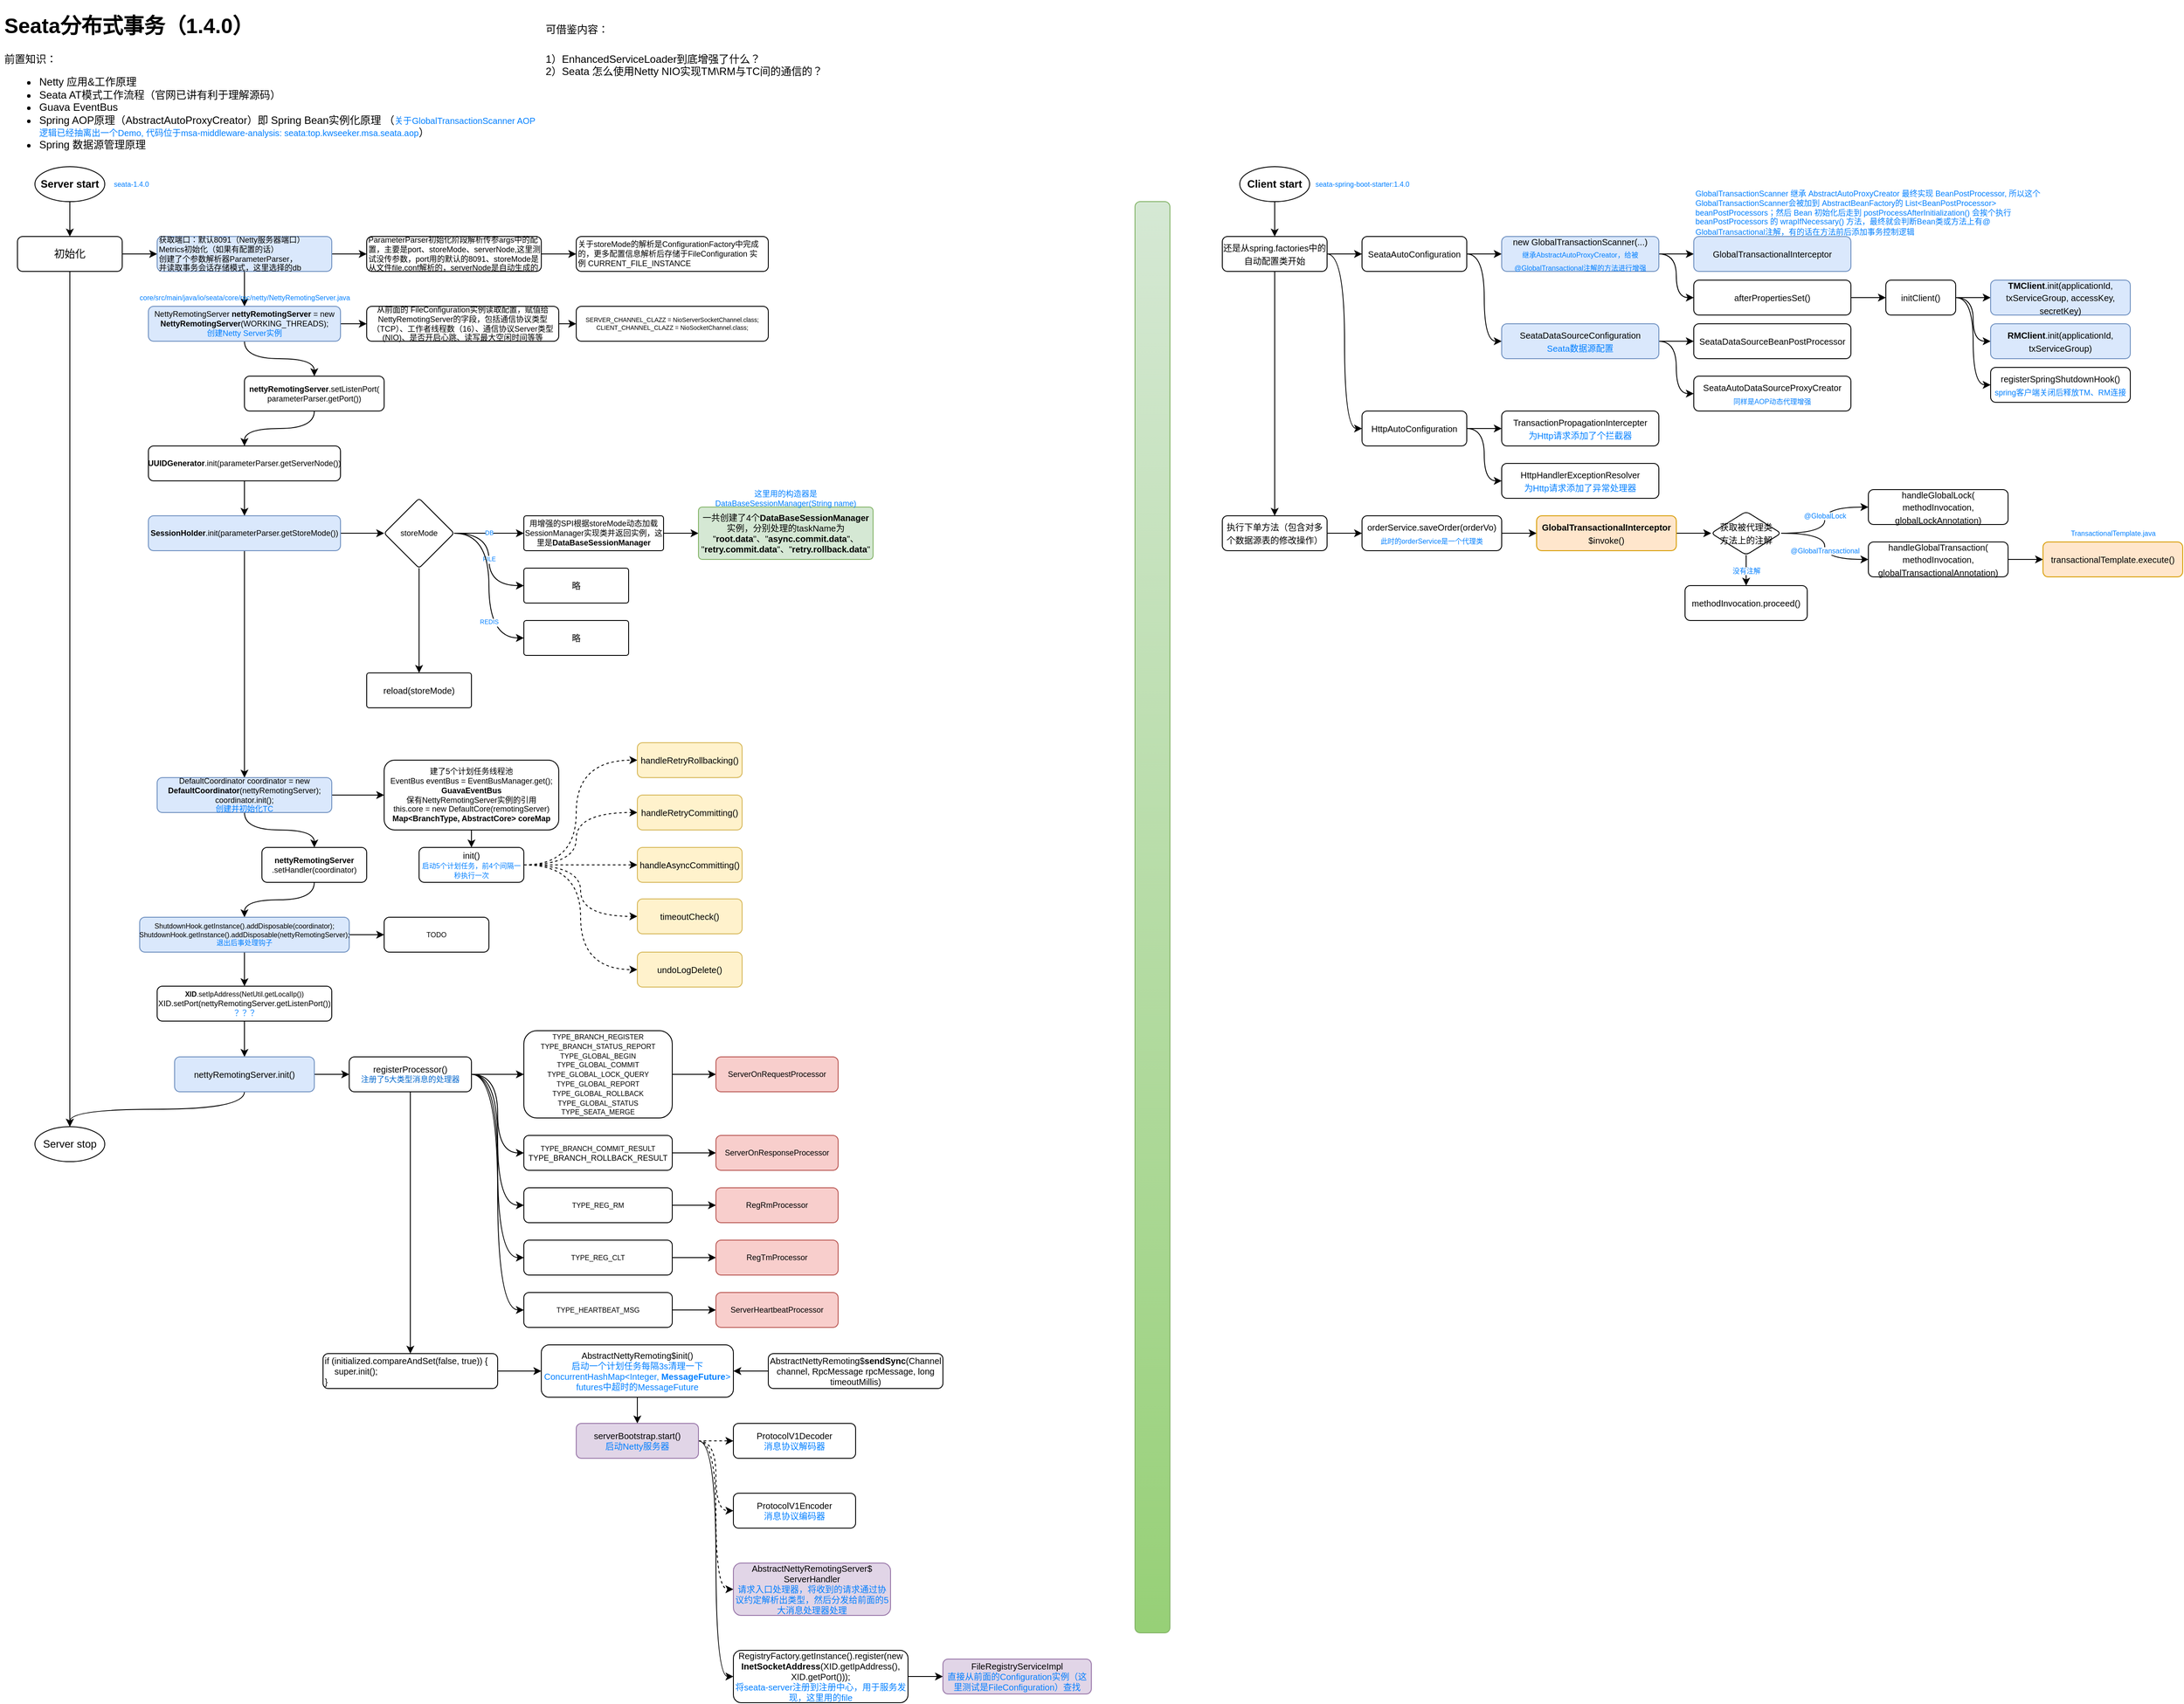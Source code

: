 <mxfile version="16.1.2" type="device"><diagram id="sk2OgI7Z_z4Y8auxr5vS" name="Seata工作原理"><mxGraphModel dx="1098" dy="689" grid="1" gridSize="10" guides="1" tooltips="1" connect="1" arrows="1" fold="1" page="1" pageScale="1" pageWidth="827" pageHeight="1169" math="0" shadow="0"><root><mxCell id="0"/><mxCell id="1" parent="0"/><mxCell id="gtt-FEtx9EPwhSPMZbqh-1" value="&lt;h1&gt;Seata分布式事务（1.4.0）&lt;/h1&gt;&lt;p&gt;前置知识：&lt;br&gt;&lt;/p&gt;&lt;ul&gt;&lt;li&gt;Netty 应用&amp;amp;工作原理&lt;/li&gt;&lt;li&gt;Seata AT模式工作流程（官网已讲有利于理解源码）&lt;/li&gt;&lt;li&gt;Guava EventBus&lt;/li&gt;&lt;li&gt;Spring AOP原理（AbstractAutoProxyCreator）即 Spring Bean实例化原理 （&lt;font style=&quot;font-size: 10px&quot; color=&quot;#007fff&quot;&gt;关于&lt;/font&gt;&lt;font color=&quot;#007fff&quot; style=&quot;font-size: 10px&quot;&gt;GlobalTransactionScanner AOP逻辑已经抽离出一个Demo, 代码位于msa-middleware-analysis: seata:top.kwseeker.msa.seata.aop&lt;/font&gt;）&lt;/li&gt;&lt;li&gt;Spring 数据源管理原理&lt;br&gt;&lt;br&gt;&lt;/li&gt;&lt;/ul&gt;&lt;p&gt;&lt;/p&gt;" style="text;html=1;strokeColor=none;fillColor=none;spacing=5;spacingTop=-20;whiteSpace=wrap;overflow=hidden;rounded=0;" vertex="1" parent="1"><mxGeometry x="20" y="19" width="620" height="181" as="geometry"/></mxCell><mxCell id="gtt-FEtx9EPwhSPMZbqh-4" value="" style="edgeStyle=orthogonalEdgeStyle;rounded=0;orthogonalLoop=1;jettySize=auto;html=1;" edge="1" parent="1" source="gtt-FEtx9EPwhSPMZbqh-2" target="gtt-FEtx9EPwhSPMZbqh-3"><mxGeometry relative="1" as="geometry"/></mxCell><mxCell id="gtt-FEtx9EPwhSPMZbqh-2" value="&lt;b&gt;Server start&lt;/b&gt;" style="ellipse;whiteSpace=wrap;html=1;" vertex="1" parent="1"><mxGeometry x="60" y="200" width="80" height="40" as="geometry"/></mxCell><mxCell id="gtt-FEtx9EPwhSPMZbqh-6" value="" style="edgeStyle=orthogonalEdgeStyle;rounded=0;orthogonalLoop=1;jettySize=auto;html=1;" edge="1" parent="1" source="gtt-FEtx9EPwhSPMZbqh-3" target="gtt-FEtx9EPwhSPMZbqh-5"><mxGeometry relative="1" as="geometry"/></mxCell><mxCell id="gtt-FEtx9EPwhSPMZbqh-38" style="edgeStyle=orthogonalEdgeStyle;curved=1;rounded=0;orthogonalLoop=1;jettySize=auto;html=1;exitX=0.5;exitY=1;exitDx=0;exitDy=0;fontSize=8;fontColor=#007FFF;" edge="1" parent="1" source="gtt-FEtx9EPwhSPMZbqh-3" target="gtt-FEtx9EPwhSPMZbqh-37"><mxGeometry relative="1" as="geometry"/></mxCell><mxCell id="gtt-FEtx9EPwhSPMZbqh-3" value="初始化" style="rounded=1;whiteSpace=wrap;html=1;" vertex="1" parent="1"><mxGeometry x="40" y="280" width="120" height="40" as="geometry"/></mxCell><mxCell id="gtt-FEtx9EPwhSPMZbqh-8" value="" style="edgeStyle=orthogonalEdgeStyle;rounded=0;orthogonalLoop=1;jettySize=auto;html=1;fontSize=9;" edge="1" parent="1" source="gtt-FEtx9EPwhSPMZbqh-5" target="gtt-FEtx9EPwhSPMZbqh-7"><mxGeometry relative="1" as="geometry"/></mxCell><mxCell id="gtt-FEtx9EPwhSPMZbqh-16" value="" style="edgeStyle=orthogonalEdgeStyle;rounded=0;orthogonalLoop=1;jettySize=auto;html=1;fontSize=9;" edge="1" parent="1" source="gtt-FEtx9EPwhSPMZbqh-5" target="gtt-FEtx9EPwhSPMZbqh-15"><mxGeometry relative="1" as="geometry"/></mxCell><mxCell id="gtt-FEtx9EPwhSPMZbqh-5" value="获取端口：默认8091（Netty服务器端口）&lt;br&gt;Metrics初始化（如果有配置的话）&lt;br&gt;创建了个参数解析器ParameterParser，&lt;br&gt;并读取事务会话存储模式，这里选择的db" style="rounded=1;whiteSpace=wrap;html=1;fontSize=9;align=left;fillColor=#dae8fc;strokeColor=#6c8ebf;" vertex="1" parent="1"><mxGeometry x="200" y="280" width="200" height="40" as="geometry"/></mxCell><mxCell id="gtt-FEtx9EPwhSPMZbqh-10" value="" style="edgeStyle=orthogonalEdgeStyle;rounded=0;orthogonalLoop=1;jettySize=auto;html=1;fontSize=9;" edge="1" parent="1" source="gtt-FEtx9EPwhSPMZbqh-7" target="gtt-FEtx9EPwhSPMZbqh-9"><mxGeometry relative="1" as="geometry"/></mxCell><mxCell id="gtt-FEtx9EPwhSPMZbqh-7" value="ParameterParser初始化阶段解析传参args中的配置，主要是port、storeMode、serverNode,这里测试没传参数，port用的默认的8091、storeMode是从文件file.conf解析的，serverNode是自动生成的" style="rounded=1;whiteSpace=wrap;html=1;fontSize=9;align=left;" vertex="1" parent="1"><mxGeometry x="440" y="280" width="200" height="40" as="geometry"/></mxCell><mxCell id="gtt-FEtx9EPwhSPMZbqh-9" value="关于storeMode的解析是ConfigurationFactory中完成的，更多配置信息解析后存储于FileConfiguration 实例&amp;nbsp;CURRENT_FILE_INSTANCE" style="rounded=1;whiteSpace=wrap;html=1;fontSize=9;align=left;" vertex="1" parent="1"><mxGeometry x="680" y="280" width="220" height="40" as="geometry"/></mxCell><mxCell id="gtt-FEtx9EPwhSPMZbqh-18" value="" style="edgeStyle=orthogonalEdgeStyle;rounded=0;orthogonalLoop=1;jettySize=auto;html=1;fontSize=9;fontColor=#007FFF;curved=1;" edge="1" parent="1" source="gtt-FEtx9EPwhSPMZbqh-15" target="gtt-FEtx9EPwhSPMZbqh-17"><mxGeometry relative="1" as="geometry"/></mxCell><mxCell id="gtt-FEtx9EPwhSPMZbqh-42" value="" style="edgeStyle=orthogonalEdgeStyle;curved=1;rounded=0;orthogonalLoop=1;jettySize=auto;html=1;fontSize=8;fontColor=#007FFF;" edge="1" parent="1" source="gtt-FEtx9EPwhSPMZbqh-15" target="gtt-FEtx9EPwhSPMZbqh-41"><mxGeometry relative="1" as="geometry"/></mxCell><mxCell id="gtt-FEtx9EPwhSPMZbqh-15" value="NettyRemotingServer &lt;b&gt;nettyRemotingServer&lt;/b&gt; = new &lt;b&gt;NettyRemotingServer&lt;/b&gt;(WORKING_THREADS);&lt;br&gt;&lt;font color=&quot;#007fff&quot;&gt;创建Netty Server实例&lt;/font&gt;" style="rounded=1;whiteSpace=wrap;html=1;fontSize=9;align=center;fillColor=#dae8fc;strokeColor=#6c8ebf;" vertex="1" parent="1"><mxGeometry x="190" y="360" width="220" height="40" as="geometry"/></mxCell><mxCell id="gtt-FEtx9EPwhSPMZbqh-28" style="edgeStyle=orthogonalEdgeStyle;curved=1;rounded=0;orthogonalLoop=1;jettySize=auto;html=1;exitX=0.5;exitY=1;exitDx=0;exitDy=0;entryX=0.5;entryY=0;entryDx=0;entryDy=0;fontSize=9;fontColor=#007FFF;" edge="1" parent="1" source="gtt-FEtx9EPwhSPMZbqh-17" target="gtt-FEtx9EPwhSPMZbqh-19"><mxGeometry relative="1" as="geometry"/></mxCell><mxCell id="gtt-FEtx9EPwhSPMZbqh-17" value="&lt;b&gt;nettyRemotingServer&lt;/b&gt;.setListenPort(&lt;br&gt;parameterParser.getPort())" style="rounded=1;whiteSpace=wrap;html=1;fontSize=9;align=center;" vertex="1" parent="1"><mxGeometry x="300" y="440" width="160" height="40" as="geometry"/></mxCell><mxCell id="gtt-FEtx9EPwhSPMZbqh-22" value="" style="edgeStyle=orthogonalEdgeStyle;rounded=0;orthogonalLoop=1;jettySize=auto;html=1;fontSize=9;fontColor=#007FFF;" edge="1" parent="1" source="gtt-FEtx9EPwhSPMZbqh-19" target="gtt-FEtx9EPwhSPMZbqh-21"><mxGeometry relative="1" as="geometry"/></mxCell><mxCell id="gtt-FEtx9EPwhSPMZbqh-19" value="&lt;b&gt;UUIDGenerator&lt;/b&gt;.init(parameterParser.getServerNode())" style="rounded=1;whiteSpace=wrap;html=1;fontSize=9;align=center;" vertex="1" parent="1"><mxGeometry x="190" y="520" width="220" height="40" as="geometry"/></mxCell><mxCell id="gtt-FEtx9EPwhSPMZbqh-24" value="" style="edgeStyle=orthogonalEdgeStyle;rounded=0;orthogonalLoop=1;jettySize=auto;html=1;fontSize=9;fontColor=#007FFF;curved=1;" edge="1" parent="1" source="gtt-FEtx9EPwhSPMZbqh-21" target="gtt-FEtx9EPwhSPMZbqh-23"><mxGeometry relative="1" as="geometry"/></mxCell><mxCell id="gtt-FEtx9EPwhSPMZbqh-46" value="" style="edgeStyle=orthogonalEdgeStyle;curved=1;rounded=0;orthogonalLoop=1;jettySize=auto;html=1;fontSize=7;fontColor=#007FFF;entryX=0;entryY=0.5;entryDx=0;entryDy=0;" edge="1" parent="1" source="gtt-FEtx9EPwhSPMZbqh-21" target="gtt-FEtx9EPwhSPMZbqh-53"><mxGeometry relative="1" as="geometry"><mxPoint x="460" y="620" as="targetPoint"/></mxGeometry></mxCell><mxCell id="gtt-FEtx9EPwhSPMZbqh-21" value="&lt;b&gt;SessionHolder&lt;/b&gt;.init(parameterParser.getStoreMode())" style="rounded=1;whiteSpace=wrap;html=1;fontSize=9;align=center;fillColor=#dae8fc;strokeColor=#6c8ebf;" vertex="1" parent="1"><mxGeometry x="190" y="600" width="220" height="40" as="geometry"/></mxCell><mxCell id="gtt-FEtx9EPwhSPMZbqh-30" value="" style="edgeStyle=orthogonalEdgeStyle;curved=1;rounded=0;orthogonalLoop=1;jettySize=auto;html=1;fontSize=9;fontColor=#007FFF;" edge="1" parent="1" source="gtt-FEtx9EPwhSPMZbqh-23" target="gtt-FEtx9EPwhSPMZbqh-29"><mxGeometry relative="1" as="geometry"/></mxCell><mxCell id="gtt-FEtx9EPwhSPMZbqh-48" value="" style="edgeStyle=orthogonalEdgeStyle;curved=1;rounded=0;orthogonalLoop=1;jettySize=auto;html=1;fontSize=7;fontColor=#007FFF;" edge="1" parent="1" source="gtt-FEtx9EPwhSPMZbqh-23" target="gtt-FEtx9EPwhSPMZbqh-47"><mxGeometry relative="1" as="geometry"/></mxCell><mxCell id="gtt-FEtx9EPwhSPMZbqh-23" value="DefaultCoordinator coordinator = new &lt;b&gt;DefaultCoordinator&lt;/b&gt;(nettyRemotingServer);&lt;br&gt;coordinator.init();&lt;br&gt;&lt;font color=&quot;#007fff&quot;&gt;创建并初始化TC&lt;/font&gt;" style="rounded=1;whiteSpace=wrap;html=1;fontSize=9;align=center;fillColor=#dae8fc;strokeColor=#6c8ebf;" vertex="1" parent="1"><mxGeometry x="200" y="900" width="200" height="40" as="geometry"/></mxCell><mxCell id="gtt-FEtx9EPwhSPMZbqh-32" value="" style="edgeStyle=orthogonalEdgeStyle;curved=1;rounded=0;orthogonalLoop=1;jettySize=auto;html=1;fontSize=9;fontColor=#007FFF;" edge="1" parent="1" source="gtt-FEtx9EPwhSPMZbqh-29" target="gtt-FEtx9EPwhSPMZbqh-31"><mxGeometry relative="1" as="geometry"/></mxCell><mxCell id="gtt-FEtx9EPwhSPMZbqh-29" value="&lt;b&gt;nettyRemotingServer&lt;/b&gt;&lt;br&gt;.setHandler(coordinator)" style="rounded=1;whiteSpace=wrap;html=1;fontSize=9;align=center;" vertex="1" parent="1"><mxGeometry x="320" y="980" width="120" height="40" as="geometry"/></mxCell><mxCell id="gtt-FEtx9EPwhSPMZbqh-34" value="" style="edgeStyle=orthogonalEdgeStyle;curved=1;rounded=0;orthogonalLoop=1;jettySize=auto;html=1;fontSize=8;fontColor=#007FFF;" edge="1" parent="1" source="gtt-FEtx9EPwhSPMZbqh-31" target="gtt-FEtx9EPwhSPMZbqh-33"><mxGeometry relative="1" as="geometry"/></mxCell><mxCell id="gtt-FEtx9EPwhSPMZbqh-52" value="" style="edgeStyle=orthogonalEdgeStyle;curved=1;rounded=0;orthogonalLoop=1;jettySize=auto;html=1;fontSize=7;fontColor=#007FFF;" edge="1" parent="1" source="gtt-FEtx9EPwhSPMZbqh-31" target="gtt-FEtx9EPwhSPMZbqh-51"><mxGeometry relative="1" as="geometry"/></mxCell><mxCell id="gtt-FEtx9EPwhSPMZbqh-31" value="&lt;div style=&quot;font-size: 8px&quot;&gt;ShutdownHook.getInstance().addDisposable(coordinator);&lt;br&gt;&lt;span&gt;ShutdownHook.getInstance().addDisposable(nettyRemotingServer);&lt;br&gt;&lt;font color=&quot;#007fff&quot;&gt;退出后事处理钩子&lt;/font&gt;&lt;/span&gt;&lt;/div&gt;" style="rounded=1;whiteSpace=wrap;html=1;fontSize=9;align=center;fillColor=#dae8fc;strokeColor=#6c8ebf;" vertex="1" parent="1"><mxGeometry x="180" y="1060" width="240" height="40" as="geometry"/></mxCell><mxCell id="gtt-FEtx9EPwhSPMZbqh-36" value="" style="edgeStyle=orthogonalEdgeStyle;curved=1;rounded=0;orthogonalLoop=1;jettySize=auto;html=1;fontSize=8;fontColor=#007FFF;" edge="1" parent="1" source="gtt-FEtx9EPwhSPMZbqh-33" target="gtt-FEtx9EPwhSPMZbqh-35"><mxGeometry relative="1" as="geometry"/></mxCell><mxCell id="gtt-FEtx9EPwhSPMZbqh-33" value="&lt;div&gt;&lt;span style=&quot;font-size: 8px&quot;&gt;&lt;b&gt;XID&lt;/b&gt;.setIpAddress(NetUtil.getLocalIp())&lt;br&gt;&lt;/span&gt;XID.setPort(nettyRemotingServer.getListenPort())&lt;br&gt;&lt;font color=&quot;#007fff&quot;&gt;？？？&lt;/font&gt;&lt;/div&gt;" style="rounded=1;whiteSpace=wrap;html=1;fontSize=9;align=center;" vertex="1" parent="1"><mxGeometry x="200" y="1139" width="200" height="40" as="geometry"/></mxCell><mxCell id="gtt-FEtx9EPwhSPMZbqh-39" style="edgeStyle=orthogonalEdgeStyle;curved=1;rounded=0;orthogonalLoop=1;jettySize=auto;html=1;exitX=0.5;exitY=1;exitDx=0;exitDy=0;entryX=0.5;entryY=0;entryDx=0;entryDy=0;fontSize=8;fontColor=#007FFF;" edge="1" parent="1" source="gtt-FEtx9EPwhSPMZbqh-35" target="gtt-FEtx9EPwhSPMZbqh-37"><mxGeometry relative="1" as="geometry"/></mxCell><mxCell id="gtt-FEtx9EPwhSPMZbqh-50" value="" style="edgeStyle=orthogonalEdgeStyle;curved=1;rounded=0;orthogonalLoop=1;jettySize=auto;html=1;fontSize=7;fontColor=#007FFF;" edge="1" parent="1" source="gtt-FEtx9EPwhSPMZbqh-35" target="gtt-FEtx9EPwhSPMZbqh-49"><mxGeometry relative="1" as="geometry"/></mxCell><mxCell id="gtt-FEtx9EPwhSPMZbqh-35" value="&lt;div&gt;&lt;font style=&quot;font-size: 10px&quot;&gt;nettyRemotingServer.init()&lt;/font&gt;&lt;br&gt;&lt;/div&gt;" style="rounded=1;whiteSpace=wrap;html=1;fontSize=9;align=center;fillColor=#dae8fc;strokeColor=#6c8ebf;" vertex="1" parent="1"><mxGeometry x="220" y="1220" width="160" height="40" as="geometry"/></mxCell><mxCell id="gtt-FEtx9EPwhSPMZbqh-37" value="Server stop" style="ellipse;whiteSpace=wrap;html=1;" vertex="1" parent="1"><mxGeometry x="60" y="1300" width="80" height="40" as="geometry"/></mxCell><mxCell id="gtt-FEtx9EPwhSPMZbqh-40" value="core/src/main/java/io/seata/core/rpc/netty/NettyRemotingServer.java" style="text;html=1;align=center;verticalAlign=middle;resizable=0;points=[];autosize=1;strokeColor=none;fillColor=none;fontSize=8;fontColor=#007FFF;" vertex="1" parent="1"><mxGeometry x="170" y="340" width="260" height="20" as="geometry"/></mxCell><mxCell id="gtt-FEtx9EPwhSPMZbqh-44" value="" style="edgeStyle=orthogonalEdgeStyle;curved=1;rounded=0;orthogonalLoop=1;jettySize=auto;html=1;fontSize=8;fontColor=#007FFF;" edge="1" parent="1" source="gtt-FEtx9EPwhSPMZbqh-41" target="gtt-FEtx9EPwhSPMZbqh-43"><mxGeometry relative="1" as="geometry"/></mxCell><mxCell id="gtt-FEtx9EPwhSPMZbqh-41" value="从前面的 FileConfiguration实例读取配置，赋值给NettyRemotingServer的字段，包括通信协议类型（TCP）、工作者线程数（16）、通信协议Server类型(NIO)、是否开启心跳、读写最大空闲时间等等" style="rounded=1;whiteSpace=wrap;html=1;fontSize=9;align=center;" vertex="1" parent="1"><mxGeometry x="440" y="360" width="220" height="40" as="geometry"/></mxCell><mxCell id="gtt-FEtx9EPwhSPMZbqh-43" value="&lt;div style=&quot;font-size: 7px;&quot;&gt;&lt;div style=&quot;font-size: 7px;&quot;&gt;SERVER_CHANNEL_CLAZZ = NioServerSocketChannel.class;&lt;/div&gt;&lt;div style=&quot;font-size: 7px;&quot;&gt;CLIENT_CHANNEL_CLAZZ = NioSocketChannel.class;&lt;/div&gt;&lt;/div&gt;" style="rounded=1;whiteSpace=wrap;html=1;fontSize=7;align=center;" vertex="1" parent="1"><mxGeometry x="680" y="360" width="220" height="40" as="geometry"/></mxCell><mxCell id="gtt-FEtx9EPwhSPMZbqh-72" style="edgeStyle=orthogonalEdgeStyle;curved=1;rounded=0;orthogonalLoop=1;jettySize=auto;html=1;exitX=0.5;exitY=1;exitDx=0;exitDy=0;fontSize=10;fontColor=#000000;" edge="1" parent="1" source="gtt-FEtx9EPwhSPMZbqh-47" target="gtt-FEtx9EPwhSPMZbqh-71"><mxGeometry relative="1" as="geometry"/></mxCell><mxCell id="gtt-FEtx9EPwhSPMZbqh-47" value="建了5个计划任务线程池&lt;br&gt;EventBus eventBus = EventBusManager.get();&lt;br&gt;&lt;b&gt;GuavaEventBus&lt;/b&gt;&lt;br&gt;保有NettyRemotingServer实例的引用&lt;br&gt;this.core = new DefaultCore(remotingServer)&lt;br&gt;&lt;b&gt;Map&amp;lt;BranchType, AbstractCore&amp;gt; coreMap&lt;/b&gt;" style="rounded=1;whiteSpace=wrap;html=1;fontSize=9;align=center;" vertex="1" parent="1"><mxGeometry x="460" y="880" width="200" height="80" as="geometry"/></mxCell><mxCell id="gtt-FEtx9EPwhSPMZbqh-85" value="" style="edgeStyle=orthogonalEdgeStyle;curved=1;rounded=0;orthogonalLoop=1;jettySize=auto;html=1;fontSize=10;fontColor=#FFFF00;" edge="1" parent="1" source="gtt-FEtx9EPwhSPMZbqh-49" target="gtt-FEtx9EPwhSPMZbqh-84"><mxGeometry relative="1" as="geometry"/></mxCell><mxCell id="gtt-FEtx9EPwhSPMZbqh-87" value="" style="edgeStyle=orthogonalEdgeStyle;curved=1;rounded=0;orthogonalLoop=1;jettySize=auto;html=1;fontSize=10;fontColor=#FFFF00;" edge="1" parent="1" source="gtt-FEtx9EPwhSPMZbqh-49" target="gtt-FEtx9EPwhSPMZbqh-86"><mxGeometry relative="1" as="geometry"/></mxCell><mxCell id="gtt-FEtx9EPwhSPMZbqh-103" style="edgeStyle=orthogonalEdgeStyle;curved=1;rounded=0;orthogonalLoop=1;jettySize=auto;html=1;exitX=1;exitY=0.5;exitDx=0;exitDy=0;entryX=0;entryY=0.5;entryDx=0;entryDy=0;fontSize=8;fontColor=#0066CC;" edge="1" parent="1" source="gtt-FEtx9EPwhSPMZbqh-49" target="gtt-FEtx9EPwhSPMZbqh-92"><mxGeometry relative="1" as="geometry"/></mxCell><mxCell id="gtt-FEtx9EPwhSPMZbqh-104" style="edgeStyle=orthogonalEdgeStyle;curved=1;rounded=0;orthogonalLoop=1;jettySize=auto;html=1;exitX=1;exitY=0.5;exitDx=0;exitDy=0;entryX=0;entryY=0.5;entryDx=0;entryDy=0;fontSize=8;fontColor=#0066CC;" edge="1" parent="1" source="gtt-FEtx9EPwhSPMZbqh-49" target="gtt-FEtx9EPwhSPMZbqh-95"><mxGeometry relative="1" as="geometry"/></mxCell><mxCell id="gtt-FEtx9EPwhSPMZbqh-105" style="edgeStyle=orthogonalEdgeStyle;curved=1;rounded=0;orthogonalLoop=1;jettySize=auto;html=1;exitX=1;exitY=0.5;exitDx=0;exitDy=0;entryX=0;entryY=0.5;entryDx=0;entryDy=0;fontSize=8;fontColor=#0066CC;" edge="1" parent="1" source="gtt-FEtx9EPwhSPMZbqh-49" target="gtt-FEtx9EPwhSPMZbqh-98"><mxGeometry relative="1" as="geometry"/></mxCell><mxCell id="gtt-FEtx9EPwhSPMZbqh-106" style="edgeStyle=orthogonalEdgeStyle;curved=1;rounded=0;orthogonalLoop=1;jettySize=auto;html=1;exitX=1;exitY=0.5;exitDx=0;exitDy=0;entryX=0;entryY=0.5;entryDx=0;entryDy=0;fontSize=8;fontColor=#0066CC;" edge="1" parent="1" source="gtt-FEtx9EPwhSPMZbqh-49" target="gtt-FEtx9EPwhSPMZbqh-101"><mxGeometry relative="1" as="geometry"/></mxCell><mxCell id="gtt-FEtx9EPwhSPMZbqh-49" value="&lt;div&gt;&lt;font style=&quot;font-size: 10px&quot;&gt;registerProcessor()&lt;br&gt;&lt;/font&gt;&lt;font color=&quot;#0066cc&quot;&gt;注册了5大类型消息的处理器&lt;/font&gt;&lt;/div&gt;" style="rounded=1;whiteSpace=wrap;html=1;fontSize=9;align=center;" vertex="1" parent="1"><mxGeometry x="420" y="1220" width="140" height="40" as="geometry"/></mxCell><mxCell id="gtt-FEtx9EPwhSPMZbqh-51" value="&lt;div style=&quot;font-size: 8px&quot;&gt;TODO&lt;/div&gt;" style="rounded=1;whiteSpace=wrap;html=1;fontSize=9;align=center;" vertex="1" parent="1"><mxGeometry x="460" y="1060" width="120" height="40" as="geometry"/></mxCell><mxCell id="gtt-FEtx9EPwhSPMZbqh-55" value="DB" style="edgeStyle=orthogonalEdgeStyle;curved=1;rounded=0;orthogonalLoop=1;jettySize=auto;html=1;fontSize=7;fontColor=#007FFF;" edge="1" parent="1" source="gtt-FEtx9EPwhSPMZbqh-53" target="gtt-FEtx9EPwhSPMZbqh-54"><mxGeometry relative="1" as="geometry"/></mxCell><mxCell id="gtt-FEtx9EPwhSPMZbqh-57" value="FILE" style="edgeStyle=orthogonalEdgeStyle;curved=1;rounded=0;orthogonalLoop=1;jettySize=auto;html=1;exitX=1;exitY=0.5;exitDx=0;exitDy=0;entryX=0;entryY=0.5;entryDx=0;entryDy=0;fontSize=7;fontColor=#007FFF;" edge="1" parent="1" source="gtt-FEtx9EPwhSPMZbqh-53" target="gtt-FEtx9EPwhSPMZbqh-56"><mxGeometry relative="1" as="geometry"/></mxCell><mxCell id="gtt-FEtx9EPwhSPMZbqh-59" value="REDIS" style="edgeStyle=orthogonalEdgeStyle;curved=1;rounded=0;orthogonalLoop=1;jettySize=auto;html=1;exitX=1;exitY=0.5;exitDx=0;exitDy=0;entryX=0;entryY=0.5;entryDx=0;entryDy=0;fontSize=7;fontColor=#007FFF;" edge="1" parent="1" source="gtt-FEtx9EPwhSPMZbqh-53" target="gtt-FEtx9EPwhSPMZbqh-58"><mxGeometry x="0.417" relative="1" as="geometry"><Array as="points"><mxPoint x="580" y="620"/><mxPoint x="580" y="740"/></Array><mxPoint as="offset"/></mxGeometry></mxCell><mxCell id="gtt-FEtx9EPwhSPMZbqh-68" value="" style="edgeStyle=orthogonalEdgeStyle;curved=1;rounded=0;orthogonalLoop=1;jettySize=auto;html=1;fontSize=10;fontColor=#007FFF;" edge="1" parent="1" source="gtt-FEtx9EPwhSPMZbqh-53" target="gtt-FEtx9EPwhSPMZbqh-67"><mxGeometry relative="1" as="geometry"/></mxCell><mxCell id="gtt-FEtx9EPwhSPMZbqh-53" value="&lt;span style=&quot;color: rgb(0 , 0 , 0) ; font-size: 9px&quot;&gt;storeMode&lt;/span&gt;" style="rhombus;whiteSpace=wrap;html=1;fontSize=7;fontColor=#007FFF;rounded=1;arcSize=7;" vertex="1" parent="1"><mxGeometry x="460" y="580" width="80" height="80" as="geometry"/></mxCell><mxCell id="gtt-FEtx9EPwhSPMZbqh-62" value="" style="edgeStyle=orthogonalEdgeStyle;curved=1;rounded=0;orthogonalLoop=1;jettySize=auto;html=1;fontSize=9;fontColor=#000000;" edge="1" parent="1" source="gtt-FEtx9EPwhSPMZbqh-54" target="gtt-FEtx9EPwhSPMZbqh-61"><mxGeometry relative="1" as="geometry"/></mxCell><mxCell id="gtt-FEtx9EPwhSPMZbqh-54" value="&lt;font style=&quot;font-size: 9px&quot;&gt;&lt;font style=&quot;font-size: 9px&quot; color=&quot;#000000&quot;&gt;用增强的SPI根据storeMode动态加载SessionManager实现类并返回实例，这里是&lt;/font&gt;&lt;font color=&quot;#000000&quot; style=&quot;font-size: 9px&quot;&gt;&lt;b&gt;DataBaseSessionManager&lt;/b&gt;&lt;/font&gt;&lt;/font&gt;" style="whiteSpace=wrap;html=1;fontSize=7;fontColor=#007FFF;rounded=1;arcSize=7;" vertex="1" parent="1"><mxGeometry x="620" y="600" width="160" height="40" as="geometry"/></mxCell><mxCell id="gtt-FEtx9EPwhSPMZbqh-56" value="&lt;font style=&quot;font-size: 10px&quot; color=&quot;#000000&quot;&gt;略&lt;/font&gt;" style="whiteSpace=wrap;html=1;fontSize=7;fontColor=#007FFF;rounded=1;arcSize=7;" vertex="1" parent="1"><mxGeometry x="620" y="660" width="120" height="40" as="geometry"/></mxCell><mxCell id="gtt-FEtx9EPwhSPMZbqh-58" value="&lt;font style=&quot;font-size: 10px&quot; color=&quot;#000000&quot;&gt;略&lt;/font&gt;" style="whiteSpace=wrap;html=1;fontSize=7;fontColor=#007FFF;rounded=1;arcSize=7;" vertex="1" parent="1"><mxGeometry x="620" y="720" width="120" height="40" as="geometry"/></mxCell><mxCell id="gtt-FEtx9EPwhSPMZbqh-60" value="&lt;h1&gt;&lt;span style=&quot;font-size: 12px ; font-weight: normal&quot;&gt;可借鉴内容：&lt;/span&gt;&amp;nbsp;&lt;/h1&gt;1）EnhancedServiceLoader到底增强了什么？&lt;br&gt;2）Seata 怎么使用Netty NIO实现TM\RM与TC间的通信的？&lt;br&gt;&lt;p&gt;&lt;/p&gt;" style="text;html=1;strokeColor=none;fillColor=none;spacing=5;spacingTop=-20;whiteSpace=wrap;overflow=hidden;rounded=0;" vertex="1" parent="1"><mxGeometry x="640" y="19" width="540" height="181" as="geometry"/></mxCell><mxCell id="gtt-FEtx9EPwhSPMZbqh-61" value="&lt;font color=&quot;#000000&quot;&gt;&lt;font size=&quot;1&quot;&gt;一共创建了4个&lt;b&gt;DataBaseSessionManager&lt;/b&gt;实例，分别处理的taskName为&lt;/font&gt;&lt;br&gt;&lt;font size=&quot;1&quot;&gt;&quot;&lt;b&gt;root.data&lt;/b&gt;&quot;、&lt;/font&gt;&lt;font size=&quot;1&quot;&gt;&quot;&lt;b&gt;async.commit.data&lt;/b&gt;&quot;、&lt;/font&gt;&lt;br&gt;&lt;font size=&quot;1&quot;&gt;&quot;&lt;b&gt;retry.commit.data&lt;/b&gt;&quot;、&lt;/font&gt;&lt;font size=&quot;1&quot;&gt;&quot;&lt;b&gt;retry.rollback.data&lt;/b&gt;&quot;&lt;/font&gt;&lt;/font&gt;" style="whiteSpace=wrap;html=1;fontSize=7;rounded=1;arcSize=7;fillColor=#d5e8d4;strokeColor=#82b366;" vertex="1" parent="1"><mxGeometry x="820" y="590" width="200" height="60" as="geometry"/></mxCell><mxCell id="gtt-FEtx9EPwhSPMZbqh-66" value="&lt;font color=&quot;#007fff&quot;&gt;这里用的构造器是DataBaseSessionManager(String name)&lt;br&gt;&lt;/font&gt;" style="text;html=1;strokeColor=none;fillColor=none;align=center;verticalAlign=middle;whiteSpace=wrap;rounded=0;fontSize=9;fontColor=#000000;" vertex="1" parent="1"><mxGeometry x="830" y="570" width="180" height="20" as="geometry"/></mxCell><mxCell id="gtt-FEtx9EPwhSPMZbqh-67" value="&lt;font color=&quot;#000000&quot; style=&quot;font-size: 10px&quot;&gt;reload(storeMode)&lt;/font&gt;" style="whiteSpace=wrap;html=1;fontSize=7;fontColor=#007FFF;rounded=1;arcSize=7;" vertex="1" parent="1"><mxGeometry x="440" y="780" width="120" height="40" as="geometry"/></mxCell><mxCell id="gtt-FEtx9EPwhSPMZbqh-74" value="" style="edgeStyle=orthogonalEdgeStyle;curved=1;rounded=0;orthogonalLoop=1;jettySize=auto;html=1;fontSize=10;fontColor=#000000;dashed=1;" edge="1" parent="1" source="gtt-FEtx9EPwhSPMZbqh-71" target="gtt-FEtx9EPwhSPMZbqh-73"><mxGeometry relative="1" as="geometry"><Array as="points"><mxPoint x="680" y="1000"/><mxPoint x="680" y="880"/></Array></mxGeometry></mxCell><mxCell id="gtt-FEtx9EPwhSPMZbqh-80" style="edgeStyle=orthogonalEdgeStyle;curved=1;rounded=0;orthogonalLoop=1;jettySize=auto;html=1;exitX=1;exitY=0.5;exitDx=0;exitDy=0;dashed=1;fontSize=10;fontColor=#000000;" edge="1" parent="1" source="gtt-FEtx9EPwhSPMZbqh-71" target="gtt-FEtx9EPwhSPMZbqh-76"><mxGeometry relative="1" as="geometry"><Array as="points"><mxPoint x="680" y="1000"/><mxPoint x="680" y="940"/></Array></mxGeometry></mxCell><mxCell id="gtt-FEtx9EPwhSPMZbqh-81" style="edgeStyle=orthogonalEdgeStyle;curved=1;rounded=0;orthogonalLoop=1;jettySize=auto;html=1;exitX=1;exitY=0.5;exitDx=0;exitDy=0;entryX=0;entryY=0.5;entryDx=0;entryDy=0;dashed=1;fontSize=10;fontColor=#000000;" edge="1" parent="1" source="gtt-FEtx9EPwhSPMZbqh-71" target="gtt-FEtx9EPwhSPMZbqh-77"><mxGeometry relative="1" as="geometry"/></mxCell><mxCell id="gtt-FEtx9EPwhSPMZbqh-82" style="edgeStyle=orthogonalEdgeStyle;curved=1;rounded=0;orthogonalLoop=1;jettySize=auto;html=1;exitX=1;exitY=0.5;exitDx=0;exitDy=0;entryX=0;entryY=0.5;entryDx=0;entryDy=0;dashed=1;fontSize=10;fontColor=#000000;" edge="1" parent="1" source="gtt-FEtx9EPwhSPMZbqh-71" target="gtt-FEtx9EPwhSPMZbqh-78"><mxGeometry relative="1" as="geometry"/></mxCell><mxCell id="gtt-FEtx9EPwhSPMZbqh-83" style="edgeStyle=orthogonalEdgeStyle;curved=1;rounded=0;orthogonalLoop=1;jettySize=auto;html=1;exitX=1;exitY=0.5;exitDx=0;exitDy=0;entryX=0;entryY=0.5;entryDx=0;entryDy=0;dashed=1;fontSize=10;fontColor=#000000;" edge="1" parent="1" source="gtt-FEtx9EPwhSPMZbqh-71" target="gtt-FEtx9EPwhSPMZbqh-79"><mxGeometry relative="1" as="geometry"/></mxCell><mxCell id="gtt-FEtx9EPwhSPMZbqh-71" value="&lt;font&gt;&lt;span style=&quot;font-size: 10px&quot;&gt;init()&lt;/span&gt;&lt;br&gt;&lt;font color=&quot;#007fff&quot; style=&quot;font-size: 8px&quot;&gt;启动5个计划任务，前4个间隔一秒执行一次&lt;/font&gt;&lt;br&gt;&lt;/font&gt;" style="rounded=1;whiteSpace=wrap;html=1;fontSize=9;align=center;" vertex="1" parent="1"><mxGeometry x="500" y="980" width="120" height="40" as="geometry"/></mxCell><mxCell id="gtt-FEtx9EPwhSPMZbqh-73" value="&lt;div&gt;&lt;font style=&quot;font-size: 10px&quot;&gt;handleRetryRollbacking()&lt;/font&gt;&lt;/div&gt;" style="rounded=1;whiteSpace=wrap;html=1;fontSize=9;align=center;fillColor=#fff2cc;strokeColor=#d6b656;" vertex="1" parent="1"><mxGeometry x="750" y="860" width="120" height="40" as="geometry"/></mxCell><mxCell id="gtt-FEtx9EPwhSPMZbqh-76" value="&lt;div&gt;&lt;font style=&quot;font-size: 10px&quot;&gt;handleRetryCommitting()&lt;/font&gt;&lt;/div&gt;" style="rounded=1;whiteSpace=wrap;html=1;fontSize=9;align=center;fillColor=#fff2cc;strokeColor=#d6b656;" vertex="1" parent="1"><mxGeometry x="750" y="920" width="120" height="40" as="geometry"/></mxCell><mxCell id="gtt-FEtx9EPwhSPMZbqh-77" value="&lt;div&gt;&lt;font style=&quot;font-size: 10px&quot;&gt;handleAsyncCommitting()&lt;/font&gt;&lt;/div&gt;" style="rounded=1;whiteSpace=wrap;html=1;fontSize=9;align=center;fillColor=#fff2cc;strokeColor=#d6b656;" vertex="1" parent="1"><mxGeometry x="750" y="980" width="120" height="40" as="geometry"/></mxCell><mxCell id="gtt-FEtx9EPwhSPMZbqh-78" value="&lt;div&gt;&lt;font style=&quot;font-size: 10px&quot;&gt;timeoutCheck()&lt;/font&gt;&lt;/div&gt;" style="rounded=1;whiteSpace=wrap;html=1;fontSize=9;align=center;fillColor=#fff2cc;strokeColor=#d6b656;" vertex="1" parent="1"><mxGeometry x="750" y="1039" width="120" height="40" as="geometry"/></mxCell><mxCell id="gtt-FEtx9EPwhSPMZbqh-79" value="&lt;div&gt;&lt;font style=&quot;font-size: 10px&quot;&gt;undoLogDelete()&lt;/font&gt;&lt;/div&gt;" style="rounded=1;whiteSpace=wrap;html=1;fontSize=9;align=center;fillColor=#fff2cc;strokeColor=#d6b656;" vertex="1" parent="1"><mxGeometry x="750" y="1100" width="120" height="40" as="geometry"/></mxCell><mxCell id="gtt-FEtx9EPwhSPMZbqh-108" value="" style="edgeStyle=orthogonalEdgeStyle;curved=1;rounded=0;orthogonalLoop=1;jettySize=auto;html=1;fontSize=8;fontColor=#0066CC;" edge="1" parent="1" source="gtt-FEtx9EPwhSPMZbqh-84" target="gtt-FEtx9EPwhSPMZbqh-107"><mxGeometry relative="1" as="geometry"/></mxCell><mxCell id="gtt-FEtx9EPwhSPMZbqh-84" value="&lt;div&gt;&lt;div&gt;&lt;span style=&quot;font-size: 10px&quot;&gt;if (initialized.compareAndSet(false, true)) {&lt;/span&gt;&lt;/div&gt;&lt;div&gt;&lt;span style=&quot;font-size: 10px&quot;&gt;&amp;nbsp; &amp;nbsp; super.init();&lt;/span&gt;&lt;/div&gt;&lt;div&gt;&lt;span style=&quot;font-size: 10px&quot;&gt;}&lt;/span&gt;&lt;/div&gt;&lt;/div&gt;" style="rounded=1;whiteSpace=wrap;html=1;fontSize=9;align=left;" vertex="1" parent="1"><mxGeometry x="390" y="1560" width="200" height="40" as="geometry"/></mxCell><mxCell id="gtt-FEtx9EPwhSPMZbqh-89" value="" style="edgeStyle=orthogonalEdgeStyle;curved=1;rounded=0;orthogonalLoop=1;jettySize=auto;html=1;fontSize=10;fontColor=#0066CC;" edge="1" parent="1" source="gtt-FEtx9EPwhSPMZbqh-86" target="gtt-FEtx9EPwhSPMZbqh-88"><mxGeometry relative="1" as="geometry"/></mxCell><mxCell id="gtt-FEtx9EPwhSPMZbqh-86" value="&lt;font style=&quot;font-size: 8px&quot;&gt;TYPE_BRANCH_REGISTER&lt;br&gt;TYPE_BRANCH_STATUS_REPORT&lt;br&gt;TYPE_GLOBAL_BEGIN&lt;br&gt;TYPE_GLOBAL_COMMIT&lt;br&gt;TYPE_GLOBAL_LOCK_QUERY&lt;br&gt;TYPE_GLOBAL_REPORT&lt;br&gt;TYPE_GLOBAL_ROLLBACK&lt;br&gt;TYPE_GLOBAL_STATUS&lt;br&gt;TYPE_SEATA_MERGE&lt;/font&gt;" style="rounded=1;whiteSpace=wrap;html=1;fontSize=9;align=center;" vertex="1" parent="1"><mxGeometry x="620" y="1190" width="170" height="100" as="geometry"/></mxCell><mxCell id="gtt-FEtx9EPwhSPMZbqh-88" value="ServerOnRequestProcessor" style="rounded=1;whiteSpace=wrap;html=1;fontSize=9;align=center;fillColor=#f8cecc;strokeColor=#b85450;" vertex="1" parent="1"><mxGeometry x="840" y="1220" width="140" height="40" as="geometry"/></mxCell><mxCell id="gtt-FEtx9EPwhSPMZbqh-91" value="" style="edgeStyle=orthogonalEdgeStyle;curved=1;rounded=0;orthogonalLoop=1;jettySize=auto;html=1;fontSize=10;fontColor=#0066CC;" edge="1" parent="1" source="gtt-FEtx9EPwhSPMZbqh-92" target="gtt-FEtx9EPwhSPMZbqh-93"><mxGeometry relative="1" as="geometry"/></mxCell><mxCell id="gtt-FEtx9EPwhSPMZbqh-92" value="&lt;span style=&quot;font-size: 8px&quot;&gt;TYPE_BRANCH_COMMIT_RESULT&lt;br&gt;&lt;/span&gt;TYPE_BRANCH_ROLLBACK_RESULT" style="rounded=1;whiteSpace=wrap;html=1;fontSize=9;align=center;" vertex="1" parent="1"><mxGeometry x="620" y="1310" width="170" height="40" as="geometry"/></mxCell><mxCell id="gtt-FEtx9EPwhSPMZbqh-93" value="ServerOnResponseProcessor" style="rounded=1;whiteSpace=wrap;html=1;fontSize=9;align=center;fillColor=#f8cecc;strokeColor=#b85450;" vertex="1" parent="1"><mxGeometry x="840" y="1310" width="140" height="40" as="geometry"/></mxCell><mxCell id="gtt-FEtx9EPwhSPMZbqh-94" value="" style="edgeStyle=orthogonalEdgeStyle;curved=1;rounded=0;orthogonalLoop=1;jettySize=auto;html=1;fontSize=10;fontColor=#0066CC;" edge="1" parent="1" source="gtt-FEtx9EPwhSPMZbqh-95" target="gtt-FEtx9EPwhSPMZbqh-96"><mxGeometry relative="1" as="geometry"/></mxCell><mxCell id="gtt-FEtx9EPwhSPMZbqh-95" value="&lt;span style=&quot;font-size: 8px&quot;&gt;TYPE_REG_RM&lt;/span&gt;" style="rounded=1;whiteSpace=wrap;html=1;fontSize=9;align=center;" vertex="1" parent="1"><mxGeometry x="620" y="1370" width="170" height="40" as="geometry"/></mxCell><mxCell id="gtt-FEtx9EPwhSPMZbqh-96" value="RegRmProcessor" style="rounded=1;whiteSpace=wrap;html=1;fontSize=9;align=center;fillColor=#f8cecc;strokeColor=#b85450;" vertex="1" parent="1"><mxGeometry x="840" y="1370" width="140" height="40" as="geometry"/></mxCell><mxCell id="gtt-FEtx9EPwhSPMZbqh-97" value="" style="edgeStyle=orthogonalEdgeStyle;curved=1;rounded=0;orthogonalLoop=1;jettySize=auto;html=1;fontSize=10;fontColor=#0066CC;" edge="1" parent="1" source="gtt-FEtx9EPwhSPMZbqh-98" target="gtt-FEtx9EPwhSPMZbqh-99"><mxGeometry relative="1" as="geometry"/></mxCell><mxCell id="gtt-FEtx9EPwhSPMZbqh-98" value="&lt;span style=&quot;font-size: 8px&quot;&gt;TYPE_REG_CLT&lt;/span&gt;" style="rounded=1;whiteSpace=wrap;html=1;fontSize=9;align=center;" vertex="1" parent="1"><mxGeometry x="620" y="1430" width="170" height="40" as="geometry"/></mxCell><mxCell id="gtt-FEtx9EPwhSPMZbqh-99" value="RegTmProcessor" style="rounded=1;whiteSpace=wrap;html=1;fontSize=9;align=center;fillColor=#f8cecc;strokeColor=#b85450;" vertex="1" parent="1"><mxGeometry x="840" y="1430" width="140" height="40" as="geometry"/></mxCell><mxCell id="gtt-FEtx9EPwhSPMZbqh-100" value="" style="edgeStyle=orthogonalEdgeStyle;curved=1;rounded=0;orthogonalLoop=1;jettySize=auto;html=1;fontSize=10;fontColor=#0066CC;" edge="1" parent="1" source="gtt-FEtx9EPwhSPMZbqh-101" target="gtt-FEtx9EPwhSPMZbqh-102"><mxGeometry relative="1" as="geometry"/></mxCell><mxCell id="gtt-FEtx9EPwhSPMZbqh-101" value="&lt;span style=&quot;font-size: 8px&quot;&gt;TYPE_HEARTBEAT_MSG&lt;/span&gt;" style="rounded=1;whiteSpace=wrap;html=1;fontSize=9;align=center;" vertex="1" parent="1"><mxGeometry x="620" y="1490" width="170" height="40" as="geometry"/></mxCell><mxCell id="gtt-FEtx9EPwhSPMZbqh-102" value="ServerHeartbeatProcessor" style="rounded=1;whiteSpace=wrap;html=1;fontSize=9;align=center;fillColor=#f8cecc;strokeColor=#b85450;" vertex="1" parent="1"><mxGeometry x="840" y="1490" width="140" height="40" as="geometry"/></mxCell><mxCell id="gtt-FEtx9EPwhSPMZbqh-110" value="" style="edgeStyle=orthogonalEdgeStyle;curved=1;rounded=0;orthogonalLoop=1;jettySize=auto;html=1;fontSize=8;fontColor=#0066CC;" edge="1" parent="1" source="gtt-FEtx9EPwhSPMZbqh-107" target="gtt-FEtx9EPwhSPMZbqh-109"><mxGeometry relative="1" as="geometry"/></mxCell><mxCell id="gtt-FEtx9EPwhSPMZbqh-107" value="&lt;span style=&quot;font-size: 10px&quot;&gt;AbstractNettyRemoting$init()&lt;/span&gt;&lt;br&gt;&lt;span style=&quot;font-size: 10px&quot;&gt;&lt;font color=&quot;#007fff&quot;&gt;启动一个计划任务每隔3s清理一下ConcurrentHashMap&amp;lt;Integer, &lt;b&gt;MessageFuture&lt;/b&gt;&amp;gt; futures中超时的MessageFuture&lt;/font&gt;&lt;/span&gt;" style="rounded=1;whiteSpace=wrap;html=1;fontSize=9;align=center;" vertex="1" parent="1"><mxGeometry x="640" y="1550" width="220" height="60" as="geometry"/></mxCell><mxCell id="gtt-FEtx9EPwhSPMZbqh-115" value="" style="edgeStyle=orthogonalEdgeStyle;curved=1;rounded=0;orthogonalLoop=1;jettySize=auto;html=1;fontSize=8;fontColor=#007FFF;dashed=1;" edge="1" parent="1" source="gtt-FEtx9EPwhSPMZbqh-109" target="gtt-FEtx9EPwhSPMZbqh-114"><mxGeometry relative="1" as="geometry"/></mxCell><mxCell id="gtt-FEtx9EPwhSPMZbqh-118" style="edgeStyle=orthogonalEdgeStyle;curved=1;rounded=0;orthogonalLoop=1;jettySize=auto;html=1;exitX=1;exitY=0.5;exitDx=0;exitDy=0;entryX=0;entryY=0.5;entryDx=0;entryDy=0;fontSize=8;fontColor=#007FFF;dashed=1;" edge="1" parent="1" source="gtt-FEtx9EPwhSPMZbqh-109" target="gtt-FEtx9EPwhSPMZbqh-116"><mxGeometry relative="1" as="geometry"/></mxCell><mxCell id="gtt-FEtx9EPwhSPMZbqh-121" style="edgeStyle=orthogonalEdgeStyle;curved=1;rounded=0;orthogonalLoop=1;jettySize=auto;html=1;exitX=1;exitY=0.5;exitDx=0;exitDy=0;entryX=0;entryY=0.5;entryDx=0;entryDy=0;dashed=1;fontSize=8;fontColor=#007FFF;" edge="1" parent="1" source="gtt-FEtx9EPwhSPMZbqh-109" target="gtt-FEtx9EPwhSPMZbqh-119"><mxGeometry relative="1" as="geometry"/></mxCell><mxCell id="gtt-FEtx9EPwhSPMZbqh-124" style="edgeStyle=orthogonalEdgeStyle;curved=1;rounded=0;orthogonalLoop=1;jettySize=auto;html=1;exitX=1;exitY=0.5;exitDx=0;exitDy=0;entryX=0;entryY=0.5;entryDx=0;entryDy=0;fontSize=8;fontColor=#007FFF;" edge="1" parent="1" source="gtt-FEtx9EPwhSPMZbqh-109" target="gtt-FEtx9EPwhSPMZbqh-122"><mxGeometry relative="1" as="geometry"/></mxCell><mxCell id="gtt-FEtx9EPwhSPMZbqh-109" value="&lt;span style=&quot;font-size: 10px&quot;&gt;serverBootstrap.start()&lt;br&gt;&lt;font color=&quot;#007fff&quot;&gt;启动Netty服务器&lt;/font&gt;&lt;br&gt;&lt;/span&gt;" style="rounded=1;whiteSpace=wrap;html=1;fontSize=9;align=center;fillColor=#e1d5e7;strokeColor=#9673a6;" vertex="1" parent="1"><mxGeometry x="680" y="1640" width="140" height="40" as="geometry"/></mxCell><mxCell id="gtt-FEtx9EPwhSPMZbqh-113" style="edgeStyle=orthogonalEdgeStyle;curved=1;rounded=0;orthogonalLoop=1;jettySize=auto;html=1;exitX=0;exitY=0.5;exitDx=0;exitDy=0;entryX=1;entryY=0.5;entryDx=0;entryDy=0;fontSize=8;fontColor=#0066CC;" edge="1" parent="1" source="gtt-FEtx9EPwhSPMZbqh-111" target="gtt-FEtx9EPwhSPMZbqh-107"><mxGeometry relative="1" as="geometry"/></mxCell><mxCell id="gtt-FEtx9EPwhSPMZbqh-111" value="&lt;span style=&quot;font-size: 10px&quot;&gt;AbstractNettyRemoting$&lt;/span&gt;&lt;span style=&quot;font-size: 10px&quot;&gt;&lt;b&gt;sendSync&lt;/b&gt;(Channel channel, RpcMessage rpcMessage, long timeoutMillis)&lt;/span&gt;" style="rounded=1;whiteSpace=wrap;html=1;fontSize=9;align=center;" vertex="1" parent="1"><mxGeometry x="900" y="1560" width="200" height="40" as="geometry"/></mxCell><mxCell id="gtt-FEtx9EPwhSPMZbqh-114" value="&lt;span style=&quot;font-size: 10px&quot;&gt;ProtocolV1Decoder&lt;br&gt;&lt;font color=&quot;#007fff&quot;&gt;消息协议解码器&lt;/font&gt;&lt;br&gt;&lt;/span&gt;" style="rounded=1;whiteSpace=wrap;html=1;fontSize=9;align=center;" vertex="1" parent="1"><mxGeometry x="860" y="1640" width="140" height="40" as="geometry"/></mxCell><mxCell id="gtt-FEtx9EPwhSPMZbqh-116" value="&lt;span style=&quot;font-size: 10px&quot;&gt;ProtocolV1Encoder&lt;br&gt;&lt;/span&gt;&lt;span style=&quot;color: rgb(0 , 127 , 255) ; font-size: 10px&quot;&gt;消息协议编码器&lt;/span&gt;&lt;span style=&quot;font-size: 10px&quot;&gt;&lt;br&gt;&lt;/span&gt;" style="rounded=1;whiteSpace=wrap;html=1;fontSize=9;align=center;" vertex="1" parent="1"><mxGeometry x="860" y="1720" width="140" height="40" as="geometry"/></mxCell><mxCell id="gtt-FEtx9EPwhSPMZbqh-119" value="&lt;span style=&quot;font-size: 10px&quot;&gt;AbstractNettyRemotingServer$&lt;br&gt;ServerHandler&lt;br&gt;&lt;font color=&quot;#007fff&quot;&gt;请求入口处理器，将收到的请求通过协议约定解析出类型，然后分发给前面的5大消息处理器处理&lt;/font&gt;&lt;br&gt;&lt;/span&gt;" style="rounded=1;whiteSpace=wrap;html=1;fontSize=9;align=center;fillColor=#e1d5e7;strokeColor=#9673a6;" vertex="1" parent="1"><mxGeometry x="860" y="1800" width="180" height="60" as="geometry"/></mxCell><mxCell id="gtt-FEtx9EPwhSPMZbqh-126" value="" style="edgeStyle=orthogonalEdgeStyle;curved=1;rounded=0;orthogonalLoop=1;jettySize=auto;html=1;fontSize=8;fontColor=#007FFF;" edge="1" parent="1" source="gtt-FEtx9EPwhSPMZbqh-122" target="gtt-FEtx9EPwhSPMZbqh-125"><mxGeometry relative="1" as="geometry"/></mxCell><mxCell id="gtt-FEtx9EPwhSPMZbqh-122" value="&lt;span style=&quot;font-size: 10px&quot;&gt;RegistryFactory.getInstance().register(new &lt;b&gt;InetSocketAddress&lt;/b&gt;(XID.getIpAddress(), XID.getPort()));&lt;br&gt;&lt;font color=&quot;#007fff&quot;&gt;将seata-server注册到注册中心，用于服务发现，这里用的file&lt;/font&gt;&lt;br&gt;&lt;/span&gt;" style="rounded=1;whiteSpace=wrap;html=1;fontSize=9;align=center;" vertex="1" parent="1"><mxGeometry x="860" y="1900" width="200" height="60" as="geometry"/></mxCell><mxCell id="gtt-FEtx9EPwhSPMZbqh-125" value="&lt;span style=&quot;font-size: 10px&quot;&gt;FileRegistryServiceImpl&lt;/span&gt;&lt;br&gt;&lt;span style=&quot;font-size: 10px&quot;&gt;&lt;font color=&quot;#007fff&quot;&gt;直接从前面的Configuration实例（这里测试是FileConfiguration）查找&lt;/font&gt;&lt;/span&gt;" style="rounded=1;whiteSpace=wrap;html=1;fontSize=9;align=center;fillColor=#e1d5e7;strokeColor=#9673a6;" vertex="1" parent="1"><mxGeometry x="1100" y="1910" width="170" height="40" as="geometry"/></mxCell><mxCell id="gtt-FEtx9EPwhSPMZbqh-127" value="seata-1.4.0" style="text;html=1;align=center;verticalAlign=middle;resizable=0;points=[];autosize=1;strokeColor=none;fillColor=none;fontSize=8;fontColor=#007FFF;" vertex="1" parent="1"><mxGeometry x="140" y="210" width="60" height="20" as="geometry"/></mxCell><mxCell id="gtt-FEtx9EPwhSPMZbqh-134" value="" style="edgeStyle=orthogonalEdgeStyle;curved=1;rounded=0;orthogonalLoop=1;jettySize=auto;html=1;fontSize=8;fontColor=#007FFF;" edge="1" parent="1" source="gtt-FEtx9EPwhSPMZbqh-128" target="gtt-FEtx9EPwhSPMZbqh-133"><mxGeometry relative="1" as="geometry"/></mxCell><mxCell id="gtt-FEtx9EPwhSPMZbqh-128" value="&lt;b&gt;Client start&lt;/b&gt;" style="ellipse;whiteSpace=wrap;html=1;" vertex="1" parent="1"><mxGeometry x="1440" y="200" width="80" height="40" as="geometry"/></mxCell><mxCell id="gtt-FEtx9EPwhSPMZbqh-129" value="" style="whiteSpace=wrap;html=1;rounded=1;fontSize=8;fillColor=#d5e8d4;gradientColor=#97d077;strokeColor=#82b366;" vertex="1" parent="1"><mxGeometry x="1320" y="240" width="40" height="1640" as="geometry"/></mxCell><mxCell id="gtt-FEtx9EPwhSPMZbqh-130" value="seata-spring-boot-starter:1.4.0" style="text;html=1;align=center;verticalAlign=middle;resizable=0;points=[];autosize=1;strokeColor=none;fillColor=none;fontSize=8;fontColor=#007FFF;" vertex="1" parent="1"><mxGeometry x="1520" y="210" width="120" height="20" as="geometry"/></mxCell><mxCell id="gtt-FEtx9EPwhSPMZbqh-136" value="" style="edgeStyle=orthogonalEdgeStyle;curved=1;rounded=0;orthogonalLoop=1;jettySize=auto;html=1;fontSize=10;fontColor=#007FFF;" edge="1" parent="1" source="gtt-FEtx9EPwhSPMZbqh-133" target="gtt-FEtx9EPwhSPMZbqh-135"><mxGeometry relative="1" as="geometry"/></mxCell><mxCell id="gtt-FEtx9EPwhSPMZbqh-138" style="edgeStyle=orthogonalEdgeStyle;curved=1;rounded=0;orthogonalLoop=1;jettySize=auto;html=1;exitX=1;exitY=0.5;exitDx=0;exitDy=0;entryX=0;entryY=0.5;entryDx=0;entryDy=0;fontSize=10;fontColor=#007FFF;" edge="1" parent="1" source="gtt-FEtx9EPwhSPMZbqh-133" target="gtt-FEtx9EPwhSPMZbqh-137"><mxGeometry relative="1" as="geometry"/></mxCell><mxCell id="gtt-FEtx9EPwhSPMZbqh-155" style="edgeStyle=orthogonalEdgeStyle;curved=1;rounded=0;orthogonalLoop=1;jettySize=auto;html=1;exitX=0.5;exitY=1;exitDx=0;exitDy=0;fontSize=10;fontColor=#007FFF;entryX=0.5;entryY=0;entryDx=0;entryDy=0;" edge="1" parent="1" source="gtt-FEtx9EPwhSPMZbqh-133" target="gtt-FEtx9EPwhSPMZbqh-156"><mxGeometry relative="1" as="geometry"><mxPoint x="1480" y="560" as="targetPoint"/></mxGeometry></mxCell><mxCell id="gtt-FEtx9EPwhSPMZbqh-133" value="&lt;font style=&quot;font-size: 10px&quot;&gt;还是从spring.factories中的自动配置类开始&lt;/font&gt;" style="rounded=1;whiteSpace=wrap;html=1;" vertex="1" parent="1"><mxGeometry x="1420" y="280" width="120" height="40" as="geometry"/></mxCell><mxCell id="gtt-FEtx9EPwhSPMZbqh-140" value="" style="edgeStyle=orthogonalEdgeStyle;curved=1;rounded=0;orthogonalLoop=1;jettySize=auto;html=1;fontSize=10;fontColor=#007FFF;" edge="1" parent="1" source="gtt-FEtx9EPwhSPMZbqh-135" target="gtt-FEtx9EPwhSPMZbqh-139"><mxGeometry relative="1" as="geometry"/></mxCell><mxCell id="gtt-FEtx9EPwhSPMZbqh-154" style="edgeStyle=orthogonalEdgeStyle;curved=1;rounded=0;orthogonalLoop=1;jettySize=auto;html=1;exitX=1;exitY=0.5;exitDx=0;exitDy=0;entryX=0;entryY=0.5;entryDx=0;entryDy=0;fontSize=9;fontColor=#007FFF;" edge="1" parent="1" source="gtt-FEtx9EPwhSPMZbqh-135" target="gtt-FEtx9EPwhSPMZbqh-148"><mxGeometry relative="1" as="geometry"/></mxCell><mxCell id="gtt-FEtx9EPwhSPMZbqh-135" value="&lt;font style=&quot;font-size: 10px&quot;&gt;SeataAutoConfiguration&lt;/font&gt;" style="rounded=1;whiteSpace=wrap;html=1;" vertex="1" parent="1"><mxGeometry x="1580" y="280" width="120" height="40" as="geometry"/></mxCell><mxCell id="gtt-FEtx9EPwhSPMZbqh-144" value="" style="edgeStyle=orthogonalEdgeStyle;curved=1;rounded=0;orthogonalLoop=1;jettySize=auto;html=1;fontSize=9;fontColor=#007FFF;" edge="1" parent="1" source="gtt-FEtx9EPwhSPMZbqh-137" target="gtt-FEtx9EPwhSPMZbqh-143"><mxGeometry relative="1" as="geometry"/></mxCell><mxCell id="gtt-FEtx9EPwhSPMZbqh-146" style="edgeStyle=orthogonalEdgeStyle;curved=1;rounded=0;orthogonalLoop=1;jettySize=auto;html=1;exitX=1;exitY=0.5;exitDx=0;exitDy=0;entryX=0;entryY=0.5;entryDx=0;entryDy=0;fontSize=9;fontColor=#007FFF;" edge="1" parent="1" source="gtt-FEtx9EPwhSPMZbqh-137" target="gtt-FEtx9EPwhSPMZbqh-145"><mxGeometry relative="1" as="geometry"/></mxCell><mxCell id="gtt-FEtx9EPwhSPMZbqh-137" value="&lt;font style=&quot;font-size: 10px&quot;&gt;HttpAutoConfiguration&lt;/font&gt;" style="rounded=1;whiteSpace=wrap;html=1;" vertex="1" parent="1"><mxGeometry x="1580" y="480" width="120" height="40" as="geometry"/></mxCell><mxCell id="gtt-FEtx9EPwhSPMZbqh-160" value="" style="edgeStyle=orthogonalEdgeStyle;curved=1;rounded=0;orthogonalLoop=1;jettySize=auto;html=1;fontSize=10;fontColor=#007FFF;" edge="1" parent="1" source="gtt-FEtx9EPwhSPMZbqh-139" target="gtt-FEtx9EPwhSPMZbqh-159"><mxGeometry relative="1" as="geometry"/></mxCell><mxCell id="gtt-FEtx9EPwhSPMZbqh-161" style="edgeStyle=orthogonalEdgeStyle;curved=1;rounded=0;orthogonalLoop=1;jettySize=auto;html=1;exitX=1;exitY=0.5;exitDx=0;exitDy=0;fontSize=10;fontColor=#007FFF;entryX=0;entryY=0.5;entryDx=0;entryDy=0;" edge="1" parent="1" source="gtt-FEtx9EPwhSPMZbqh-139" target="gtt-FEtx9EPwhSPMZbqh-162"><mxGeometry relative="1" as="geometry"><mxPoint x="1960" y="350" as="targetPoint"/><Array as="points"><mxPoint x="1940" y="300"/><mxPoint x="1940" y="350"/></Array></mxGeometry></mxCell><mxCell id="gtt-FEtx9EPwhSPMZbqh-139" value="&lt;font&gt;&lt;span style=&quot;font-size: 10px&quot;&gt;new GlobalTransactionScanner(...)&lt;br&gt;&lt;/span&gt;&lt;font color=&quot;#007fff&quot; style=&quot;font-size: 8px&quot;&gt;继承AbstractAutoProxyCreator，给被@GlobalTransactional注解的方法进行增强&lt;/font&gt;&lt;br&gt;&lt;/font&gt;" style="rounded=1;whiteSpace=wrap;html=1;fillColor=#dae8fc;strokeColor=#6c8ebf;" vertex="1" parent="1"><mxGeometry x="1740" y="280" width="180" height="40" as="geometry"/></mxCell><mxCell id="gtt-FEtx9EPwhSPMZbqh-142" value="&lt;div style=&quot;font-size: 9px&quot;&gt;&lt;font style=&quot;font-size: 9px&quot;&gt;&lt;font style=&quot;font-size: 9px&quot;&gt;GlobalTransactionScanner 继承 AbstractAutoProxyCreator 最终实现 BeanPostProcessor, 所以这个GlobalTransactionScanner会被加到 AbstractBeanFactory的 List&amp;lt;BeanPostProcessor&amp;gt; beanPostProcessors；&lt;/font&gt;然后 Bean 初始化后走到 postProcessAfterInitialization() 会挨个执行 beanPostProcessors 的 wrapIfNecessary() 方法，最终就会判断Bean类或方法上有@&lt;/font&gt;&lt;/div&gt;&lt;font style=&quot;font-size: 9px&quot;&gt;GlobalTransactional注解，有的话在方法前后添加事务控制逻辑&lt;/font&gt;" style="text;html=1;strokeColor=none;fillColor=none;align=left;verticalAlign=middle;whiteSpace=wrap;rounded=0;fontSize=10;fontColor=#007FFF;" vertex="1" parent="1"><mxGeometry x="1960" y="225" width="400" height="55" as="geometry"/></mxCell><mxCell id="gtt-FEtx9EPwhSPMZbqh-143" value="&lt;font style=&quot;font-size: 10px&quot;&gt;TransactionPropagationIntercepter&lt;br&gt;&lt;font color=&quot;#007fff&quot;&gt;为Http请求添加了个拦截器&lt;/font&gt;&lt;br&gt;&lt;/font&gt;" style="rounded=1;whiteSpace=wrap;html=1;" vertex="1" parent="1"><mxGeometry x="1740" y="480" width="180" height="40" as="geometry"/></mxCell><mxCell id="gtt-FEtx9EPwhSPMZbqh-145" value="&lt;font style=&quot;font-size: 10px&quot;&gt;HttpHandlerExceptionResolver&lt;br&gt;&lt;font color=&quot;#007fff&quot;&gt;为Http请求添加了异常处理器&lt;/font&gt;&lt;br&gt;&lt;/font&gt;" style="rounded=1;whiteSpace=wrap;html=1;" vertex="1" parent="1"><mxGeometry x="1740" y="540" width="180" height="40" as="geometry"/></mxCell><mxCell id="gtt-FEtx9EPwhSPMZbqh-152" style="edgeStyle=orthogonalEdgeStyle;curved=1;rounded=0;orthogonalLoop=1;jettySize=auto;html=1;exitX=1;exitY=0.5;exitDx=0;exitDy=0;fontSize=9;fontColor=#007FFF;" edge="1" parent="1" source="gtt-FEtx9EPwhSPMZbqh-148" target="gtt-FEtx9EPwhSPMZbqh-150"><mxGeometry relative="1" as="geometry"/></mxCell><mxCell id="gtt-FEtx9EPwhSPMZbqh-153" style="edgeStyle=orthogonalEdgeStyle;curved=1;rounded=0;orthogonalLoop=1;jettySize=auto;html=1;exitX=1;exitY=0.5;exitDx=0;exitDy=0;entryX=0;entryY=0.5;entryDx=0;entryDy=0;fontSize=9;fontColor=#007FFF;" edge="1" parent="1" source="gtt-FEtx9EPwhSPMZbqh-148" target="gtt-FEtx9EPwhSPMZbqh-151"><mxGeometry relative="1" as="geometry"/></mxCell><mxCell id="gtt-FEtx9EPwhSPMZbqh-148" value="&lt;font&gt;&lt;span style=&quot;font-size: 10px&quot;&gt;SeataDataSourceConfiguration&lt;br&gt;&lt;/span&gt;&lt;font color=&quot;#007fff&quot; style=&quot;font-size: 10px&quot;&gt;Seata数据源配置&lt;/font&gt;&lt;br&gt;&lt;/font&gt;" style="rounded=1;whiteSpace=wrap;html=1;fillColor=#dae8fc;strokeColor=#6c8ebf;" vertex="1" parent="1"><mxGeometry x="1740" y="380" width="180" height="40" as="geometry"/></mxCell><mxCell id="gtt-FEtx9EPwhSPMZbqh-150" value="&lt;font&gt;&lt;span style=&quot;font-size: 10px&quot;&gt;SeataDataSourceBeanPostProcessor&lt;/span&gt;&lt;br&gt;&lt;/font&gt;" style="rounded=1;whiteSpace=wrap;html=1;" vertex="1" parent="1"><mxGeometry x="1960" y="380" width="180" height="40" as="geometry"/></mxCell><mxCell id="gtt-FEtx9EPwhSPMZbqh-151" value="&lt;font&gt;&lt;span style=&quot;font-size: 10px&quot;&gt;SeataAutoDataSourceProxyCreator&lt;br&gt;&lt;/span&gt;&lt;font color=&quot;#007fff&quot; style=&quot;font-size: 8px&quot;&gt;同样是AOP动态代理增强&lt;/font&gt;&lt;br&gt;&lt;/font&gt;" style="rounded=1;whiteSpace=wrap;html=1;" vertex="1" parent="1"><mxGeometry x="1960" y="440" width="180" height="40" as="geometry"/></mxCell><mxCell id="gtt-FEtx9EPwhSPMZbqh-173" style="edgeStyle=orthogonalEdgeStyle;curved=1;rounded=0;orthogonalLoop=1;jettySize=auto;html=1;exitX=1;exitY=0.5;exitDx=0;exitDy=0;entryX=0;entryY=0.5;entryDx=0;entryDy=0;fontSize=8;fontColor=#007FFF;" edge="1" parent="1" source="gtt-FEtx9EPwhSPMZbqh-156" target="gtt-FEtx9EPwhSPMZbqh-157"><mxGeometry relative="1" as="geometry"/></mxCell><mxCell id="gtt-FEtx9EPwhSPMZbqh-156" value="&lt;font&gt;&lt;span style=&quot;font-size: 10px&quot;&gt;执行下单方法（包含对多个数据源表的修改操作）&lt;/span&gt;&lt;br&gt;&lt;/font&gt;" style="rounded=1;whiteSpace=wrap;html=1;" vertex="1" parent="1"><mxGeometry x="1420" y="600" width="120" height="40" as="geometry"/></mxCell><mxCell id="gtt-FEtx9EPwhSPMZbqh-174" style="edgeStyle=orthogonalEdgeStyle;curved=1;rounded=0;orthogonalLoop=1;jettySize=auto;html=1;exitX=1;exitY=0.5;exitDx=0;exitDy=0;entryX=0;entryY=0.5;entryDx=0;entryDy=0;fontSize=8;fontColor=#007FFF;" edge="1" parent="1" source="gtt-FEtx9EPwhSPMZbqh-157" target="gtt-FEtx9EPwhSPMZbqh-171"><mxGeometry relative="1" as="geometry"/></mxCell><mxCell id="gtt-FEtx9EPwhSPMZbqh-157" value="&lt;font&gt;&lt;span style=&quot;font-size: 10px&quot;&gt;orderService.saveOrder(orderVo)&lt;br&gt;&lt;/span&gt;&lt;font color=&quot;#007fff&quot; style=&quot;font-size: 8px&quot;&gt;此时的orderService是一个代理类&lt;/font&gt;&lt;br&gt;&lt;/font&gt;" style="rounded=1;whiteSpace=wrap;html=1;" vertex="1" parent="1"><mxGeometry x="1580" y="600" width="160" height="40" as="geometry"/></mxCell><mxCell id="gtt-FEtx9EPwhSPMZbqh-159" value="&lt;font&gt;&lt;span style=&quot;font-size: 10px&quot;&gt;GlobalTransactionalInterceptor&lt;/span&gt;&lt;br&gt;&lt;/font&gt;" style="rounded=1;whiteSpace=wrap;html=1;fillColor=#dae8fc;strokeColor=#6c8ebf;" vertex="1" parent="1"><mxGeometry x="1960" y="280" width="180" height="40" as="geometry"/></mxCell><mxCell id="gtt-FEtx9EPwhSPMZbqh-164" value="" style="edgeStyle=orthogonalEdgeStyle;curved=1;rounded=0;orthogonalLoop=1;jettySize=auto;html=1;fontSize=10;fontColor=#007FFF;" edge="1" parent="1" source="gtt-FEtx9EPwhSPMZbqh-162" target="gtt-FEtx9EPwhSPMZbqh-163"><mxGeometry relative="1" as="geometry"/></mxCell><mxCell id="gtt-FEtx9EPwhSPMZbqh-162" value="&lt;font&gt;&lt;span style=&quot;font-size: 10px&quot;&gt;afterPropertiesSet()&lt;/span&gt;&lt;br&gt;&lt;/font&gt;" style="rounded=1;whiteSpace=wrap;html=1;" vertex="1" parent="1"><mxGeometry x="1960" y="330" width="180" height="40" as="geometry"/></mxCell><mxCell id="gtt-FEtx9EPwhSPMZbqh-166" value="" style="edgeStyle=orthogonalEdgeStyle;curved=1;rounded=0;orthogonalLoop=1;jettySize=auto;html=1;fontSize=10;fontColor=#007FFF;" edge="1" parent="1" source="gtt-FEtx9EPwhSPMZbqh-163" target="gtt-FEtx9EPwhSPMZbqh-165"><mxGeometry relative="1" as="geometry"/></mxCell><mxCell id="gtt-FEtx9EPwhSPMZbqh-167" style="edgeStyle=orthogonalEdgeStyle;curved=1;rounded=0;orthogonalLoop=1;jettySize=auto;html=1;exitX=1;exitY=0.5;exitDx=0;exitDy=0;fontSize=10;fontColor=#007FFF;entryX=0;entryY=0.5;entryDx=0;entryDy=0;" edge="1" parent="1" source="gtt-FEtx9EPwhSPMZbqh-163" target="gtt-FEtx9EPwhSPMZbqh-168"><mxGeometry relative="1" as="geometry"><mxPoint x="2270" y="430" as="targetPoint"/></mxGeometry></mxCell><mxCell id="gtt-FEtx9EPwhSPMZbqh-170" style="edgeStyle=orthogonalEdgeStyle;curved=1;rounded=0;orthogonalLoop=1;jettySize=auto;html=1;exitX=1;exitY=0.5;exitDx=0;exitDy=0;entryX=0;entryY=0.5;entryDx=0;entryDy=0;fontSize=10;fontColor=#007FFF;" edge="1" parent="1" source="gtt-FEtx9EPwhSPMZbqh-163" target="gtt-FEtx9EPwhSPMZbqh-169"><mxGeometry relative="1" as="geometry"/></mxCell><mxCell id="gtt-FEtx9EPwhSPMZbqh-163" value="&lt;font&gt;&lt;span style=&quot;font-size: 10px&quot;&gt;initClient()&lt;/span&gt;&lt;br&gt;&lt;/font&gt;" style="rounded=1;whiteSpace=wrap;html=1;" vertex="1" parent="1"><mxGeometry x="2180" y="330" width="80" height="40" as="geometry"/></mxCell><mxCell id="gtt-FEtx9EPwhSPMZbqh-165" value="&lt;font&gt;&lt;span style=&quot;font-size: 10px&quot;&gt;&lt;b&gt;TMClient&lt;/b&gt;.init(applicationId, txServiceGroup, accessKey, secretKey)&lt;/span&gt;&lt;br&gt;&lt;/font&gt;" style="rounded=1;whiteSpace=wrap;html=1;fillColor=#dae8fc;strokeColor=#6c8ebf;" vertex="1" parent="1"><mxGeometry x="2300" y="330" width="160" height="40" as="geometry"/></mxCell><mxCell id="gtt-FEtx9EPwhSPMZbqh-168" value="&lt;font&gt;&lt;span style=&quot;font-size: 10px&quot;&gt;&lt;b&gt;RMClient&lt;/b&gt;.init(applicationId, txServiceGroup)&lt;/span&gt;&lt;br&gt;&lt;/font&gt;" style="rounded=1;whiteSpace=wrap;html=1;fillColor=#dae8fc;strokeColor=#6c8ebf;" vertex="1" parent="1"><mxGeometry x="2300" y="380" width="160" height="40" as="geometry"/></mxCell><mxCell id="gtt-FEtx9EPwhSPMZbqh-169" value="&lt;font&gt;&lt;span style=&quot;font-size: 10px&quot;&gt;registerSpringShutdownHook()&lt;br&gt;&lt;/span&gt;&lt;font color=&quot;#007fff&quot; style=&quot;font-size: 9px&quot;&gt;spring客户端关闭后释放TM、RM连接&lt;/font&gt;&lt;br&gt;&lt;/font&gt;" style="rounded=1;whiteSpace=wrap;html=1;" vertex="1" parent="1"><mxGeometry x="2300" y="430" width="160" height="40" as="geometry"/></mxCell><mxCell id="gtt-FEtx9EPwhSPMZbqh-176" value="" style="edgeStyle=orthogonalEdgeStyle;curved=1;rounded=0;orthogonalLoop=1;jettySize=auto;html=1;fontSize=8;fontColor=#007FFF;" edge="1" parent="1" source="gtt-FEtx9EPwhSPMZbqh-171" target="gtt-FEtx9EPwhSPMZbqh-175"><mxGeometry relative="1" as="geometry"/></mxCell><mxCell id="gtt-FEtx9EPwhSPMZbqh-171" value="&lt;font&gt;&lt;span style=&quot;font-size: 10px&quot;&gt;&lt;b&gt;GlobalTransactionalInterceptor&lt;/b&gt;&lt;br&gt;$invoke()&lt;/span&gt;&lt;br&gt;&lt;/font&gt;" style="rounded=1;whiteSpace=wrap;html=1;fillColor=#ffe6cc;strokeColor=#d79b00;" vertex="1" parent="1"><mxGeometry x="1780" y="600" width="160" height="40" as="geometry"/></mxCell><mxCell id="gtt-FEtx9EPwhSPMZbqh-180" style="edgeStyle=orthogonalEdgeStyle;curved=1;rounded=0;orthogonalLoop=1;jettySize=auto;html=1;exitX=1;exitY=0.5;exitDx=0;exitDy=0;fontSize=10;fontColor=#007FFF;entryX=0;entryY=0.5;entryDx=0;entryDy=0;" edge="1" parent="1" source="gtt-FEtx9EPwhSPMZbqh-175" target="gtt-FEtx9EPwhSPMZbqh-184"><mxGeometry relative="1" as="geometry"><mxPoint x="2100" y="620" as="targetPoint"/></mxGeometry></mxCell><mxCell id="gtt-FEtx9EPwhSPMZbqh-188" value="@GlobalTransactional" style="edgeLabel;html=1;align=center;verticalAlign=middle;resizable=0;points=[];fontSize=8;fontColor=#007FFF;" vertex="1" connectable="0" parent="gtt-FEtx9EPwhSPMZbqh-180"><mxGeometry x="0.309" relative="1" as="geometry"><mxPoint x="-5" y="-10" as="offset"/></mxGeometry></mxCell><mxCell id="gtt-FEtx9EPwhSPMZbqh-183" style="edgeStyle=orthogonalEdgeStyle;curved=1;rounded=0;orthogonalLoop=1;jettySize=auto;html=1;exitX=1;exitY=0.5;exitDx=0;exitDy=0;entryX=0;entryY=0.5;entryDx=0;entryDy=0;fontSize=10;fontColor=#007FFF;" edge="1" parent="1" source="gtt-FEtx9EPwhSPMZbqh-175" target="gtt-FEtx9EPwhSPMZbqh-186"><mxGeometry relative="1" as="geometry"><mxPoint x="2100" y="680" as="targetPoint"/></mxGeometry></mxCell><mxCell id="gtt-FEtx9EPwhSPMZbqh-189" value="@GlobalLock" style="edgeLabel;html=1;align=center;verticalAlign=middle;resizable=0;points=[];fontSize=8;fontColor=#007FFF;" vertex="1" connectable="0" parent="gtt-FEtx9EPwhSPMZbqh-183"><mxGeometry x="0.144" relative="1" as="geometry"><mxPoint y="4" as="offset"/></mxGeometry></mxCell><mxCell id="gtt-FEtx9EPwhSPMZbqh-193" value="没有注解" style="edgeStyle=orthogonalEdgeStyle;curved=1;rounded=0;orthogonalLoop=1;jettySize=auto;html=1;exitX=0.5;exitY=1;exitDx=0;exitDy=0;fontSize=8;fontColor=#007FFF;" edge="1" parent="1" source="gtt-FEtx9EPwhSPMZbqh-175" target="gtt-FEtx9EPwhSPMZbqh-192"><mxGeometry relative="1" as="geometry"/></mxCell><mxCell id="gtt-FEtx9EPwhSPMZbqh-175" value="&lt;font style=&quot;font-size: 10px&quot;&gt;获取被代理类&lt;br&gt;方法上的注解&lt;/font&gt;" style="rhombus;whiteSpace=wrap;html=1;rounded=1;arcSize=10;" vertex="1" parent="1"><mxGeometry x="1980" y="595" width="80" height="50" as="geometry"/></mxCell><mxCell id="gtt-FEtx9EPwhSPMZbqh-191" value="" style="edgeStyle=orthogonalEdgeStyle;curved=1;rounded=0;orthogonalLoop=1;jettySize=auto;html=1;fontSize=8;fontColor=#007FFF;" edge="1" parent="1" source="gtt-FEtx9EPwhSPMZbqh-184" target="gtt-FEtx9EPwhSPMZbqh-190"><mxGeometry relative="1" as="geometry"/></mxCell><mxCell id="gtt-FEtx9EPwhSPMZbqh-184" value="&lt;font&gt;&lt;span style=&quot;font-size: 10px&quot;&gt;handleGlobalTransaction(&lt;br&gt;methodInvocation, globalTransactionalAnnotation)&lt;/span&gt;&lt;br&gt;&lt;/font&gt;" style="rounded=1;whiteSpace=wrap;html=1;" vertex="1" parent="1"><mxGeometry x="2160" y="630" width="160" height="40" as="geometry"/></mxCell><mxCell id="gtt-FEtx9EPwhSPMZbqh-186" value="&lt;font&gt;&lt;span style=&quot;font-size: 10px&quot;&gt;handleGlobalLock(&lt;br&gt;methodInvocation, globalLockAnnotation)&lt;/span&gt;&lt;br&gt;&lt;/font&gt;" style="rounded=1;whiteSpace=wrap;html=1;" vertex="1" parent="1"><mxGeometry x="2160" y="570" width="160" height="40" as="geometry"/></mxCell><mxCell id="gtt-FEtx9EPwhSPMZbqh-190" value="&lt;font&gt;&lt;span style=&quot;font-size: 10px&quot;&gt;transactionalTemplate.execute()&lt;/span&gt;&lt;br&gt;&lt;/font&gt;" style="rounded=1;whiteSpace=wrap;html=1;fillColor=#ffe6cc;strokeColor=#d79b00;" vertex="1" parent="1"><mxGeometry x="2360" y="630" width="160" height="40" as="geometry"/></mxCell><mxCell id="gtt-FEtx9EPwhSPMZbqh-192" value="&lt;font&gt;&lt;span style=&quot;font-size: 10px&quot;&gt;methodInvocation.proceed()&lt;/span&gt;&lt;br&gt;&lt;/font&gt;" style="rounded=1;whiteSpace=wrap;html=1;" vertex="1" parent="1"><mxGeometry x="1950" y="680" width="140" height="40" as="geometry"/></mxCell><mxCell id="gtt-FEtx9EPwhSPMZbqh-195" value="TransactionalTemplate.java" style="text;html=1;align=center;verticalAlign=middle;resizable=0;points=[];autosize=1;strokeColor=none;fillColor=none;fontSize=8;fontColor=#007FFF;" vertex="1" parent="1"><mxGeometry x="2385" y="610" width="110" height="20" as="geometry"/></mxCell></root></mxGraphModel></diagram></mxfile>